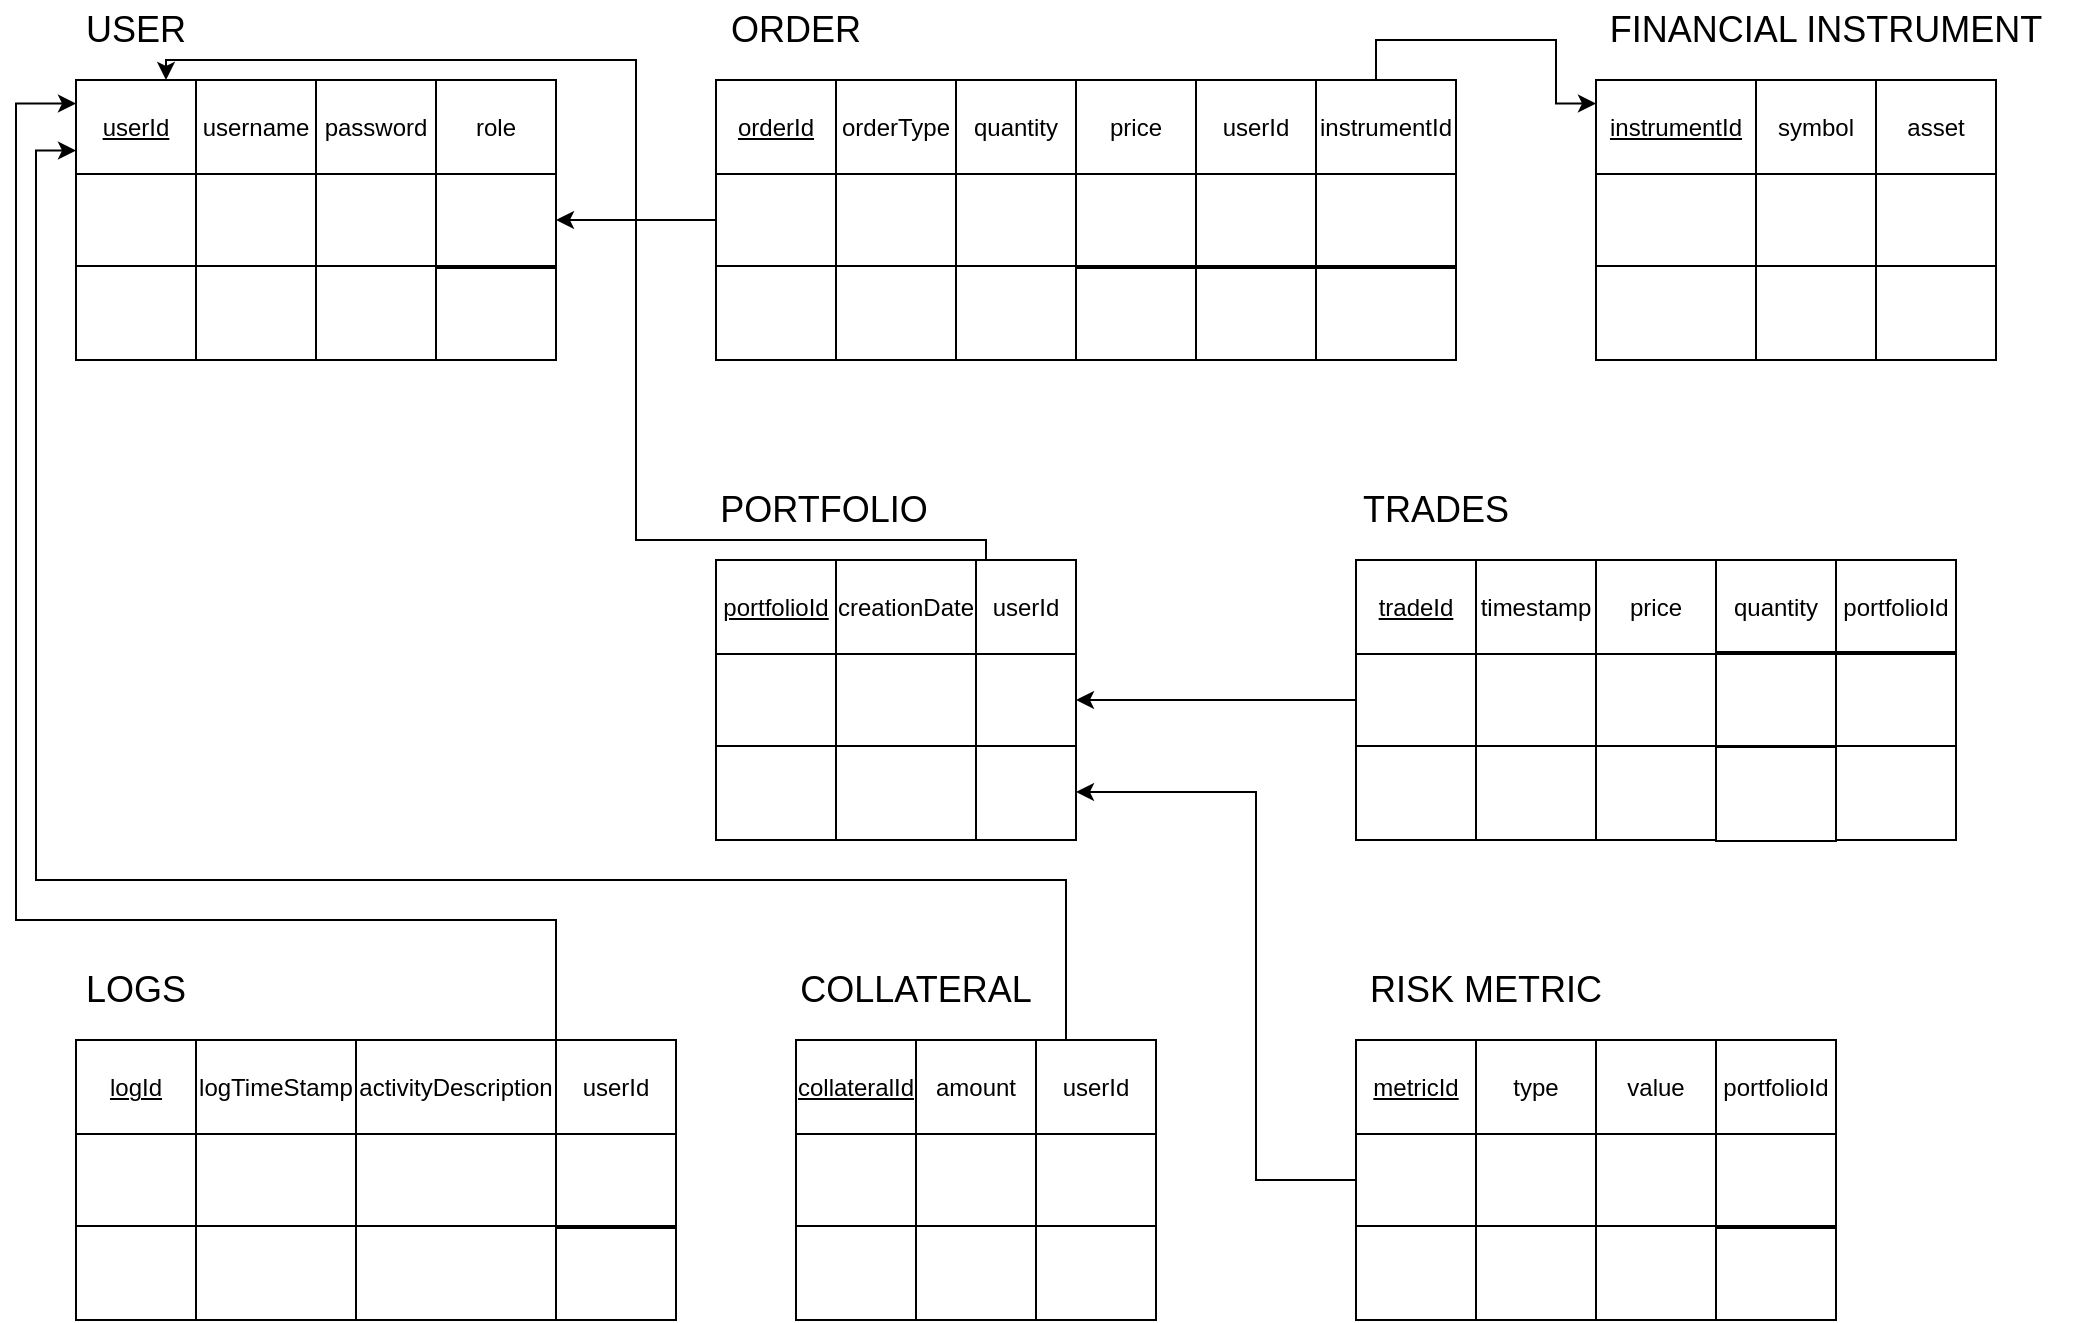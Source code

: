 <mxfile version="22.0.4" type="device">
  <diagram name="Page-1" id="T27F__u3b6T-stxlarzL">
    <mxGraphModel dx="1235" dy="779" grid="1" gridSize="10" guides="1" tooltips="1" connect="1" arrows="1" fold="1" page="1" pageScale="1" pageWidth="827" pageHeight="1169" math="0" shadow="0">
      <root>
        <mxCell id="0" />
        <mxCell id="1" parent="0" />
        <mxCell id="s0hgZ2dum6h8LIPwgXTJ-103" value="" style="childLayout=tableLayout;recursiveResize=0;shadow=0;fillColor=none;" parent="1" vertex="1">
          <mxGeometry x="360" y="320" width="180" height="140" as="geometry" />
        </mxCell>
        <mxCell id="s0hgZ2dum6h8LIPwgXTJ-104" value="" style="shape=tableRow;horizontal=0;startSize=0;swimlaneHead=0;swimlaneBody=0;top=0;left=0;bottom=0;right=0;dropTarget=0;collapsible=0;recursiveResize=0;expand=0;fontStyle=0;fillColor=none;strokeColor=inherit;" parent="s0hgZ2dum6h8LIPwgXTJ-103" vertex="1">
          <mxGeometry width="180" height="47" as="geometry" />
        </mxCell>
        <mxCell id="s0hgZ2dum6h8LIPwgXTJ-105" value="&lt;u&gt;portfolioId&lt;/u&gt;" style="connectable=0;recursiveResize=0;strokeColor=inherit;fillColor=none;align=center;whiteSpace=wrap;html=1;" parent="s0hgZ2dum6h8LIPwgXTJ-104" vertex="1">
          <mxGeometry width="60" height="47" as="geometry">
            <mxRectangle width="60" height="47" as="alternateBounds" />
          </mxGeometry>
        </mxCell>
        <mxCell id="s0hgZ2dum6h8LIPwgXTJ-106" value="creationDate" style="connectable=0;recursiveResize=0;strokeColor=inherit;fillColor=none;align=center;whiteSpace=wrap;html=1;" parent="s0hgZ2dum6h8LIPwgXTJ-104" vertex="1">
          <mxGeometry x="60" width="70" height="47" as="geometry">
            <mxRectangle width="70" height="47" as="alternateBounds" />
          </mxGeometry>
        </mxCell>
        <mxCell id="s0hgZ2dum6h8LIPwgXTJ-107" value="userId" style="connectable=0;recursiveResize=0;strokeColor=inherit;fillColor=none;align=center;whiteSpace=wrap;html=1;" parent="s0hgZ2dum6h8LIPwgXTJ-104" vertex="1">
          <mxGeometry x="130" width="50" height="47" as="geometry">
            <mxRectangle width="50" height="47" as="alternateBounds" />
          </mxGeometry>
        </mxCell>
        <mxCell id="s0hgZ2dum6h8LIPwgXTJ-108" style="shape=tableRow;horizontal=0;startSize=0;swimlaneHead=0;swimlaneBody=0;top=0;left=0;bottom=0;right=0;dropTarget=0;collapsible=0;recursiveResize=0;expand=0;fontStyle=0;fillColor=none;strokeColor=inherit;" parent="s0hgZ2dum6h8LIPwgXTJ-103" vertex="1">
          <mxGeometry y="47" width="180" height="46" as="geometry" />
        </mxCell>
        <mxCell id="s0hgZ2dum6h8LIPwgXTJ-109" value="" style="connectable=0;recursiveResize=0;strokeColor=inherit;fillColor=none;align=center;whiteSpace=wrap;html=1;" parent="s0hgZ2dum6h8LIPwgXTJ-108" vertex="1">
          <mxGeometry width="60" height="46" as="geometry">
            <mxRectangle width="60" height="46" as="alternateBounds" />
          </mxGeometry>
        </mxCell>
        <mxCell id="s0hgZ2dum6h8LIPwgXTJ-110" value="" style="connectable=0;recursiveResize=0;strokeColor=inherit;fillColor=none;align=center;whiteSpace=wrap;html=1;" parent="s0hgZ2dum6h8LIPwgXTJ-108" vertex="1">
          <mxGeometry x="60" width="70" height="46" as="geometry">
            <mxRectangle width="70" height="46" as="alternateBounds" />
          </mxGeometry>
        </mxCell>
        <mxCell id="s0hgZ2dum6h8LIPwgXTJ-111" value="" style="connectable=0;recursiveResize=0;strokeColor=inherit;fillColor=none;align=center;whiteSpace=wrap;html=1;" parent="s0hgZ2dum6h8LIPwgXTJ-108" vertex="1">
          <mxGeometry x="130" width="50" height="46" as="geometry">
            <mxRectangle width="50" height="46" as="alternateBounds" />
          </mxGeometry>
        </mxCell>
        <mxCell id="s0hgZ2dum6h8LIPwgXTJ-112" style="shape=tableRow;horizontal=0;startSize=0;swimlaneHead=0;swimlaneBody=0;top=0;left=0;bottom=0;right=0;dropTarget=0;collapsible=0;recursiveResize=0;expand=0;fontStyle=0;fillColor=none;strokeColor=inherit;" parent="s0hgZ2dum6h8LIPwgXTJ-103" vertex="1">
          <mxGeometry y="93" width="180" height="47" as="geometry" />
        </mxCell>
        <mxCell id="s0hgZ2dum6h8LIPwgXTJ-113" value="" style="connectable=0;recursiveResize=0;strokeColor=inherit;fillColor=none;align=center;whiteSpace=wrap;html=1;" parent="s0hgZ2dum6h8LIPwgXTJ-112" vertex="1">
          <mxGeometry width="60" height="47" as="geometry">
            <mxRectangle width="60" height="47" as="alternateBounds" />
          </mxGeometry>
        </mxCell>
        <mxCell id="s0hgZ2dum6h8LIPwgXTJ-114" value="" style="connectable=0;recursiveResize=0;strokeColor=inherit;fillColor=none;align=center;whiteSpace=wrap;html=1;" parent="s0hgZ2dum6h8LIPwgXTJ-112" vertex="1">
          <mxGeometry x="60" width="70" height="47" as="geometry">
            <mxRectangle width="70" height="47" as="alternateBounds" />
          </mxGeometry>
        </mxCell>
        <mxCell id="s0hgZ2dum6h8LIPwgXTJ-115" value="" style="connectable=0;recursiveResize=0;strokeColor=inherit;fillColor=none;align=center;whiteSpace=wrap;html=1;" parent="s0hgZ2dum6h8LIPwgXTJ-112" vertex="1">
          <mxGeometry x="130" width="50" height="47" as="geometry">
            <mxRectangle width="50" height="47" as="alternateBounds" />
          </mxGeometry>
        </mxCell>
        <mxCell id="s0hgZ2dum6h8LIPwgXTJ-132" value="quantity" style="connectable=0;recursiveResize=0;strokeColor=inherit;fillColor=none;align=center;whiteSpace=wrap;html=1;" parent="1" vertex="1">
          <mxGeometry x="860" y="320" width="60" height="47" as="geometry">
            <mxRectangle width="60" height="47" as="alternateBounds" />
          </mxGeometry>
        </mxCell>
        <mxCell id="s0hgZ2dum6h8LIPwgXTJ-133" value="" style="connectable=0;recursiveResize=0;strokeColor=inherit;fillColor=none;align=center;whiteSpace=wrap;html=1;" parent="1" vertex="1">
          <mxGeometry x="860" y="366" width="60" height="47" as="geometry">
            <mxRectangle width="60" height="47" as="alternateBounds" />
          </mxGeometry>
        </mxCell>
        <mxCell id="s0hgZ2dum6h8LIPwgXTJ-134" value="" style="connectable=0;recursiveResize=0;strokeColor=inherit;fillColor=none;align=center;whiteSpace=wrap;html=1;" parent="1" vertex="1">
          <mxGeometry x="860" y="413.5" width="60" height="47" as="geometry">
            <mxRectangle width="60" height="47" as="alternateBounds" />
          </mxGeometry>
        </mxCell>
        <mxCell id="s0hgZ2dum6h8LIPwgXTJ-119" value="" style="childLayout=tableLayout;recursiveResize=0;shadow=0;fillColor=none;" parent="1" vertex="1">
          <mxGeometry x="680" y="320" width="180" height="140" as="geometry" />
        </mxCell>
        <mxCell id="s0hgZ2dum6h8LIPwgXTJ-120" value="" style="shape=tableRow;horizontal=0;startSize=0;swimlaneHead=0;swimlaneBody=0;top=0;left=0;bottom=0;right=0;dropTarget=0;collapsible=0;recursiveResize=0;expand=0;fontStyle=0;fillColor=none;strokeColor=inherit;" parent="s0hgZ2dum6h8LIPwgXTJ-119" vertex="1">
          <mxGeometry width="180" height="47" as="geometry" />
        </mxCell>
        <mxCell id="s0hgZ2dum6h8LIPwgXTJ-121" value="&lt;u&gt;tradeId&lt;/u&gt;" style="connectable=0;recursiveResize=0;strokeColor=inherit;fillColor=none;align=center;whiteSpace=wrap;html=1;" parent="s0hgZ2dum6h8LIPwgXTJ-120" vertex="1">
          <mxGeometry width="60" height="47" as="geometry">
            <mxRectangle width="60" height="47" as="alternateBounds" />
          </mxGeometry>
        </mxCell>
        <mxCell id="s0hgZ2dum6h8LIPwgXTJ-122" value="timestamp" style="connectable=0;recursiveResize=0;strokeColor=inherit;fillColor=none;align=center;whiteSpace=wrap;html=1;" parent="s0hgZ2dum6h8LIPwgXTJ-120" vertex="1">
          <mxGeometry x="60" width="60" height="47" as="geometry">
            <mxRectangle width="60" height="47" as="alternateBounds" />
          </mxGeometry>
        </mxCell>
        <mxCell id="s0hgZ2dum6h8LIPwgXTJ-123" value="price" style="connectable=0;recursiveResize=0;strokeColor=inherit;fillColor=none;align=center;whiteSpace=wrap;html=1;" parent="s0hgZ2dum6h8LIPwgXTJ-120" vertex="1">
          <mxGeometry x="120" width="60" height="47" as="geometry">
            <mxRectangle width="60" height="47" as="alternateBounds" />
          </mxGeometry>
        </mxCell>
        <mxCell id="s0hgZ2dum6h8LIPwgXTJ-124" style="shape=tableRow;horizontal=0;startSize=0;swimlaneHead=0;swimlaneBody=0;top=0;left=0;bottom=0;right=0;dropTarget=0;collapsible=0;recursiveResize=0;expand=0;fontStyle=0;fillColor=none;strokeColor=inherit;" parent="s0hgZ2dum6h8LIPwgXTJ-119" vertex="1">
          <mxGeometry y="47" width="180" height="46" as="geometry" />
        </mxCell>
        <mxCell id="s0hgZ2dum6h8LIPwgXTJ-125" value="" style="connectable=0;recursiveResize=0;strokeColor=inherit;fillColor=none;align=center;whiteSpace=wrap;html=1;" parent="s0hgZ2dum6h8LIPwgXTJ-124" vertex="1">
          <mxGeometry width="60" height="46" as="geometry">
            <mxRectangle width="60" height="46" as="alternateBounds" />
          </mxGeometry>
        </mxCell>
        <mxCell id="s0hgZ2dum6h8LIPwgXTJ-126" value="" style="connectable=0;recursiveResize=0;strokeColor=inherit;fillColor=none;align=center;whiteSpace=wrap;html=1;" parent="s0hgZ2dum6h8LIPwgXTJ-124" vertex="1">
          <mxGeometry x="60" width="60" height="46" as="geometry">
            <mxRectangle width="60" height="46" as="alternateBounds" />
          </mxGeometry>
        </mxCell>
        <mxCell id="s0hgZ2dum6h8LIPwgXTJ-127" value="" style="connectable=0;recursiveResize=0;strokeColor=inherit;fillColor=none;align=center;whiteSpace=wrap;html=1;" parent="s0hgZ2dum6h8LIPwgXTJ-124" vertex="1">
          <mxGeometry x="120" width="60" height="46" as="geometry">
            <mxRectangle width="60" height="46" as="alternateBounds" />
          </mxGeometry>
        </mxCell>
        <mxCell id="s0hgZ2dum6h8LIPwgXTJ-128" style="shape=tableRow;horizontal=0;startSize=0;swimlaneHead=0;swimlaneBody=0;top=0;left=0;bottom=0;right=0;dropTarget=0;collapsible=0;recursiveResize=0;expand=0;fontStyle=0;fillColor=none;strokeColor=inherit;" parent="s0hgZ2dum6h8LIPwgXTJ-119" vertex="1">
          <mxGeometry y="93" width="180" height="47" as="geometry" />
        </mxCell>
        <mxCell id="s0hgZ2dum6h8LIPwgXTJ-129" value="" style="connectable=0;recursiveResize=0;strokeColor=inherit;fillColor=none;align=center;whiteSpace=wrap;html=1;" parent="s0hgZ2dum6h8LIPwgXTJ-128" vertex="1">
          <mxGeometry width="60" height="47" as="geometry">
            <mxRectangle width="60" height="47" as="alternateBounds" />
          </mxGeometry>
        </mxCell>
        <mxCell id="s0hgZ2dum6h8LIPwgXTJ-130" value="" style="connectable=0;recursiveResize=0;strokeColor=inherit;fillColor=none;align=center;whiteSpace=wrap;html=1;" parent="s0hgZ2dum6h8LIPwgXTJ-128" vertex="1">
          <mxGeometry x="60" width="60" height="47" as="geometry">
            <mxRectangle width="60" height="47" as="alternateBounds" />
          </mxGeometry>
        </mxCell>
        <mxCell id="s0hgZ2dum6h8LIPwgXTJ-131" value="" style="connectable=0;recursiveResize=0;strokeColor=inherit;fillColor=none;align=center;whiteSpace=wrap;html=1;" parent="s0hgZ2dum6h8LIPwgXTJ-128" vertex="1">
          <mxGeometry x="120" width="60" height="47" as="geometry">
            <mxRectangle width="60" height="47" as="alternateBounds" />
          </mxGeometry>
        </mxCell>
        <mxCell id="s0hgZ2dum6h8LIPwgXTJ-144" value="" style="childLayout=tableLayout;recursiveResize=0;shadow=0;fillColor=none;" parent="1" vertex="1">
          <mxGeometry x="40" y="80" width="180" height="140" as="geometry" />
        </mxCell>
        <mxCell id="s0hgZ2dum6h8LIPwgXTJ-145" value="" style="shape=tableRow;horizontal=0;startSize=0;swimlaneHead=0;swimlaneBody=0;top=0;left=0;bottom=0;right=0;dropTarget=0;collapsible=0;recursiveResize=0;expand=0;fontStyle=0;fillColor=none;strokeColor=inherit;" parent="s0hgZ2dum6h8LIPwgXTJ-144" vertex="1">
          <mxGeometry width="180" height="47" as="geometry" />
        </mxCell>
        <mxCell id="s0hgZ2dum6h8LIPwgXTJ-146" value="&lt;u&gt;userId&lt;/u&gt;" style="connectable=0;recursiveResize=0;strokeColor=inherit;fillColor=none;align=center;whiteSpace=wrap;html=1;" parent="s0hgZ2dum6h8LIPwgXTJ-145" vertex="1">
          <mxGeometry width="60" height="47" as="geometry">
            <mxRectangle width="60" height="47" as="alternateBounds" />
          </mxGeometry>
        </mxCell>
        <mxCell id="s0hgZ2dum6h8LIPwgXTJ-147" value="username" style="connectable=0;recursiveResize=0;strokeColor=inherit;fillColor=none;align=center;whiteSpace=wrap;html=1;" parent="s0hgZ2dum6h8LIPwgXTJ-145" vertex="1">
          <mxGeometry x="60" width="60" height="47" as="geometry">
            <mxRectangle width="60" height="47" as="alternateBounds" />
          </mxGeometry>
        </mxCell>
        <mxCell id="s0hgZ2dum6h8LIPwgXTJ-148" value="password" style="connectable=0;recursiveResize=0;strokeColor=inherit;fillColor=none;align=center;whiteSpace=wrap;html=1;" parent="s0hgZ2dum6h8LIPwgXTJ-145" vertex="1">
          <mxGeometry x="120" width="60" height="47" as="geometry">
            <mxRectangle width="60" height="47" as="alternateBounds" />
          </mxGeometry>
        </mxCell>
        <mxCell id="s0hgZ2dum6h8LIPwgXTJ-149" style="shape=tableRow;horizontal=0;startSize=0;swimlaneHead=0;swimlaneBody=0;top=0;left=0;bottom=0;right=0;dropTarget=0;collapsible=0;recursiveResize=0;expand=0;fontStyle=0;fillColor=none;strokeColor=inherit;" parent="s0hgZ2dum6h8LIPwgXTJ-144" vertex="1">
          <mxGeometry y="47" width="180" height="46" as="geometry" />
        </mxCell>
        <mxCell id="s0hgZ2dum6h8LIPwgXTJ-150" value="" style="connectable=0;recursiveResize=0;strokeColor=inherit;fillColor=none;align=center;whiteSpace=wrap;html=1;" parent="s0hgZ2dum6h8LIPwgXTJ-149" vertex="1">
          <mxGeometry width="60" height="46" as="geometry">
            <mxRectangle width="60" height="46" as="alternateBounds" />
          </mxGeometry>
        </mxCell>
        <mxCell id="s0hgZ2dum6h8LIPwgXTJ-151" value="" style="connectable=0;recursiveResize=0;strokeColor=inherit;fillColor=none;align=center;whiteSpace=wrap;html=1;" parent="s0hgZ2dum6h8LIPwgXTJ-149" vertex="1">
          <mxGeometry x="60" width="60" height="46" as="geometry">
            <mxRectangle width="60" height="46" as="alternateBounds" />
          </mxGeometry>
        </mxCell>
        <mxCell id="s0hgZ2dum6h8LIPwgXTJ-152" value="" style="connectable=0;recursiveResize=0;strokeColor=inherit;fillColor=none;align=center;whiteSpace=wrap;html=1;" parent="s0hgZ2dum6h8LIPwgXTJ-149" vertex="1">
          <mxGeometry x="120" width="60" height="46" as="geometry">
            <mxRectangle width="60" height="46" as="alternateBounds" />
          </mxGeometry>
        </mxCell>
        <mxCell id="s0hgZ2dum6h8LIPwgXTJ-153" style="shape=tableRow;horizontal=0;startSize=0;swimlaneHead=0;swimlaneBody=0;top=0;left=0;bottom=0;right=0;dropTarget=0;collapsible=0;recursiveResize=0;expand=0;fontStyle=0;fillColor=none;strokeColor=inherit;" parent="s0hgZ2dum6h8LIPwgXTJ-144" vertex="1">
          <mxGeometry y="93" width="180" height="47" as="geometry" />
        </mxCell>
        <mxCell id="s0hgZ2dum6h8LIPwgXTJ-154" value="" style="connectable=0;recursiveResize=0;strokeColor=inherit;fillColor=none;align=center;whiteSpace=wrap;html=1;" parent="s0hgZ2dum6h8LIPwgXTJ-153" vertex="1">
          <mxGeometry width="60" height="47" as="geometry">
            <mxRectangle width="60" height="47" as="alternateBounds" />
          </mxGeometry>
        </mxCell>
        <mxCell id="s0hgZ2dum6h8LIPwgXTJ-155" value="" style="connectable=0;recursiveResize=0;strokeColor=inherit;fillColor=none;align=center;whiteSpace=wrap;html=1;" parent="s0hgZ2dum6h8LIPwgXTJ-153" vertex="1">
          <mxGeometry x="60" width="60" height="47" as="geometry">
            <mxRectangle width="60" height="47" as="alternateBounds" />
          </mxGeometry>
        </mxCell>
        <mxCell id="s0hgZ2dum6h8LIPwgXTJ-156" value="" style="connectable=0;recursiveResize=0;strokeColor=inherit;fillColor=none;align=center;whiteSpace=wrap;html=1;" parent="s0hgZ2dum6h8LIPwgXTJ-153" vertex="1">
          <mxGeometry x="120" width="60" height="47" as="geometry">
            <mxRectangle width="60" height="47" as="alternateBounds" />
          </mxGeometry>
        </mxCell>
        <mxCell id="s0hgZ2dum6h8LIPwgXTJ-157" value="role" style="connectable=0;recursiveResize=0;strokeColor=inherit;fillColor=none;align=center;whiteSpace=wrap;html=1;" parent="1" vertex="1">
          <mxGeometry x="220" y="80" width="60" height="47" as="geometry">
            <mxRectangle width="60" height="47" as="alternateBounds" />
          </mxGeometry>
        </mxCell>
        <mxCell id="s0hgZ2dum6h8LIPwgXTJ-158" value="" style="connectable=0;recursiveResize=0;strokeColor=inherit;fillColor=none;align=center;whiteSpace=wrap;html=1;" parent="1" vertex="1">
          <mxGeometry x="220" y="127" width="60" height="47" as="geometry">
            <mxRectangle width="60" height="47" as="alternateBounds" />
          </mxGeometry>
        </mxCell>
        <mxCell id="s0hgZ2dum6h8LIPwgXTJ-159" value="" style="connectable=0;recursiveResize=0;strokeColor=inherit;fillColor=none;align=center;whiteSpace=wrap;html=1;" parent="1" vertex="1">
          <mxGeometry x="220" y="173" width="60" height="47" as="geometry">
            <mxRectangle width="60" height="47" as="alternateBounds" />
          </mxGeometry>
        </mxCell>
        <mxCell id="s0hgZ2dum6h8LIPwgXTJ-160" value="price" style="connectable=0;recursiveResize=0;strokeColor=inherit;fillColor=none;align=center;whiteSpace=wrap;html=1;" parent="1" vertex="1">
          <mxGeometry x="540" y="80" width="60" height="47" as="geometry">
            <mxRectangle width="60" height="47" as="alternateBounds" />
          </mxGeometry>
        </mxCell>
        <mxCell id="s0hgZ2dum6h8LIPwgXTJ-161" value="" style="connectable=0;recursiveResize=0;strokeColor=inherit;fillColor=none;align=center;whiteSpace=wrap;html=1;" parent="1" vertex="1">
          <mxGeometry x="540" y="127" width="60" height="47" as="geometry">
            <mxRectangle width="60" height="47" as="alternateBounds" />
          </mxGeometry>
        </mxCell>
        <mxCell id="s0hgZ2dum6h8LIPwgXTJ-162" value="" style="connectable=0;recursiveResize=0;strokeColor=inherit;fillColor=none;align=center;whiteSpace=wrap;html=1;" parent="1" vertex="1">
          <mxGeometry x="540" y="173" width="60" height="47" as="geometry">
            <mxRectangle width="60" height="47" as="alternateBounds" />
          </mxGeometry>
        </mxCell>
        <mxCell id="s0hgZ2dum6h8LIPwgXTJ-163" value="" style="childLayout=tableLayout;recursiveResize=0;shadow=0;fillColor=none;" parent="1" vertex="1">
          <mxGeometry x="360" y="80" width="180" height="140" as="geometry" />
        </mxCell>
        <mxCell id="s0hgZ2dum6h8LIPwgXTJ-164" value="" style="shape=tableRow;horizontal=0;startSize=0;swimlaneHead=0;swimlaneBody=0;top=0;left=0;bottom=0;right=0;dropTarget=0;collapsible=0;recursiveResize=0;expand=0;fontStyle=0;fillColor=none;strokeColor=inherit;" parent="s0hgZ2dum6h8LIPwgXTJ-163" vertex="1">
          <mxGeometry width="180" height="47" as="geometry" />
        </mxCell>
        <mxCell id="s0hgZ2dum6h8LIPwgXTJ-165" value="&lt;u&gt;orderId&lt;/u&gt;" style="connectable=0;recursiveResize=0;strokeColor=inherit;fillColor=none;align=center;whiteSpace=wrap;html=1;" parent="s0hgZ2dum6h8LIPwgXTJ-164" vertex="1">
          <mxGeometry width="60" height="47" as="geometry">
            <mxRectangle width="60" height="47" as="alternateBounds" />
          </mxGeometry>
        </mxCell>
        <mxCell id="s0hgZ2dum6h8LIPwgXTJ-166" value="orderType" style="connectable=0;recursiveResize=0;strokeColor=inherit;fillColor=none;align=center;whiteSpace=wrap;html=1;" parent="s0hgZ2dum6h8LIPwgXTJ-164" vertex="1">
          <mxGeometry x="60" width="60" height="47" as="geometry">
            <mxRectangle width="60" height="47" as="alternateBounds" />
          </mxGeometry>
        </mxCell>
        <mxCell id="s0hgZ2dum6h8LIPwgXTJ-167" value="quantity" style="connectable=0;recursiveResize=0;strokeColor=inherit;fillColor=none;align=center;whiteSpace=wrap;html=1;" parent="s0hgZ2dum6h8LIPwgXTJ-164" vertex="1">
          <mxGeometry x="120" width="60" height="47" as="geometry">
            <mxRectangle width="60" height="47" as="alternateBounds" />
          </mxGeometry>
        </mxCell>
        <mxCell id="s0hgZ2dum6h8LIPwgXTJ-168" style="shape=tableRow;horizontal=0;startSize=0;swimlaneHead=0;swimlaneBody=0;top=0;left=0;bottom=0;right=0;dropTarget=0;collapsible=0;recursiveResize=0;expand=0;fontStyle=0;fillColor=none;strokeColor=inherit;" parent="s0hgZ2dum6h8LIPwgXTJ-163" vertex="1">
          <mxGeometry y="47" width="180" height="46" as="geometry" />
        </mxCell>
        <mxCell id="s0hgZ2dum6h8LIPwgXTJ-169" value="" style="connectable=0;recursiveResize=0;strokeColor=inherit;fillColor=none;align=center;whiteSpace=wrap;html=1;" parent="s0hgZ2dum6h8LIPwgXTJ-168" vertex="1">
          <mxGeometry width="60" height="46" as="geometry">
            <mxRectangle width="60" height="46" as="alternateBounds" />
          </mxGeometry>
        </mxCell>
        <mxCell id="s0hgZ2dum6h8LIPwgXTJ-170" value="" style="connectable=0;recursiveResize=0;strokeColor=inherit;fillColor=none;align=center;whiteSpace=wrap;html=1;" parent="s0hgZ2dum6h8LIPwgXTJ-168" vertex="1">
          <mxGeometry x="60" width="60" height="46" as="geometry">
            <mxRectangle width="60" height="46" as="alternateBounds" />
          </mxGeometry>
        </mxCell>
        <mxCell id="s0hgZ2dum6h8LIPwgXTJ-171" value="" style="connectable=0;recursiveResize=0;strokeColor=inherit;fillColor=none;align=center;whiteSpace=wrap;html=1;" parent="s0hgZ2dum6h8LIPwgXTJ-168" vertex="1">
          <mxGeometry x="120" width="60" height="46" as="geometry">
            <mxRectangle width="60" height="46" as="alternateBounds" />
          </mxGeometry>
        </mxCell>
        <mxCell id="s0hgZ2dum6h8LIPwgXTJ-172" style="shape=tableRow;horizontal=0;startSize=0;swimlaneHead=0;swimlaneBody=0;top=0;left=0;bottom=0;right=0;dropTarget=0;collapsible=0;recursiveResize=0;expand=0;fontStyle=0;fillColor=none;strokeColor=inherit;" parent="s0hgZ2dum6h8LIPwgXTJ-163" vertex="1">
          <mxGeometry y="93" width="180" height="47" as="geometry" />
        </mxCell>
        <mxCell id="s0hgZ2dum6h8LIPwgXTJ-173" value="" style="connectable=0;recursiveResize=0;strokeColor=inherit;fillColor=none;align=center;whiteSpace=wrap;html=1;" parent="s0hgZ2dum6h8LIPwgXTJ-172" vertex="1">
          <mxGeometry width="60" height="47" as="geometry">
            <mxRectangle width="60" height="47" as="alternateBounds" />
          </mxGeometry>
        </mxCell>
        <mxCell id="s0hgZ2dum6h8LIPwgXTJ-174" value="" style="connectable=0;recursiveResize=0;strokeColor=inherit;fillColor=none;align=center;whiteSpace=wrap;html=1;" parent="s0hgZ2dum6h8LIPwgXTJ-172" vertex="1">
          <mxGeometry x="60" width="60" height="47" as="geometry">
            <mxRectangle width="60" height="47" as="alternateBounds" />
          </mxGeometry>
        </mxCell>
        <mxCell id="s0hgZ2dum6h8LIPwgXTJ-175" value="" style="connectable=0;recursiveResize=0;strokeColor=inherit;fillColor=none;align=center;whiteSpace=wrap;html=1;" parent="s0hgZ2dum6h8LIPwgXTJ-172" vertex="1">
          <mxGeometry x="120" width="60" height="47" as="geometry">
            <mxRectangle width="60" height="47" as="alternateBounds" />
          </mxGeometry>
        </mxCell>
        <mxCell id="s0hgZ2dum6h8LIPwgXTJ-179" value="" style="childLayout=tableLayout;recursiveResize=0;shadow=0;fillColor=none;" parent="1" vertex="1">
          <mxGeometry x="800" y="80" width="200" height="140" as="geometry" />
        </mxCell>
        <mxCell id="s0hgZ2dum6h8LIPwgXTJ-180" value="" style="shape=tableRow;horizontal=0;startSize=0;swimlaneHead=0;swimlaneBody=0;top=0;left=0;bottom=0;right=0;dropTarget=0;collapsible=0;recursiveResize=0;expand=0;fontStyle=0;fillColor=none;strokeColor=inherit;" parent="s0hgZ2dum6h8LIPwgXTJ-179" vertex="1">
          <mxGeometry width="200" height="47" as="geometry" />
        </mxCell>
        <mxCell id="s0hgZ2dum6h8LIPwgXTJ-181" value="&lt;u&gt;instrumentId&lt;/u&gt;" style="connectable=0;recursiveResize=0;strokeColor=inherit;fillColor=none;align=center;whiteSpace=wrap;html=1;" parent="s0hgZ2dum6h8LIPwgXTJ-180" vertex="1">
          <mxGeometry width="80" height="47" as="geometry">
            <mxRectangle width="80" height="47" as="alternateBounds" />
          </mxGeometry>
        </mxCell>
        <mxCell id="s0hgZ2dum6h8LIPwgXTJ-182" value="symbol" style="connectable=0;recursiveResize=0;strokeColor=inherit;fillColor=none;align=center;whiteSpace=wrap;html=1;" parent="s0hgZ2dum6h8LIPwgXTJ-180" vertex="1">
          <mxGeometry x="80" width="60" height="47" as="geometry">
            <mxRectangle width="60" height="47" as="alternateBounds" />
          </mxGeometry>
        </mxCell>
        <mxCell id="s0hgZ2dum6h8LIPwgXTJ-183" value="asset" style="connectable=0;recursiveResize=0;strokeColor=inherit;fillColor=none;align=center;whiteSpace=wrap;html=1;" parent="s0hgZ2dum6h8LIPwgXTJ-180" vertex="1">
          <mxGeometry x="140" width="60" height="47" as="geometry">
            <mxRectangle width="60" height="47" as="alternateBounds" />
          </mxGeometry>
        </mxCell>
        <mxCell id="s0hgZ2dum6h8LIPwgXTJ-184" style="shape=tableRow;horizontal=0;startSize=0;swimlaneHead=0;swimlaneBody=0;top=0;left=0;bottom=0;right=0;dropTarget=0;collapsible=0;recursiveResize=0;expand=0;fontStyle=0;fillColor=none;strokeColor=inherit;" parent="s0hgZ2dum6h8LIPwgXTJ-179" vertex="1">
          <mxGeometry y="47" width="200" height="46" as="geometry" />
        </mxCell>
        <mxCell id="s0hgZ2dum6h8LIPwgXTJ-185" value="" style="connectable=0;recursiveResize=0;strokeColor=inherit;fillColor=none;align=center;whiteSpace=wrap;html=1;" parent="s0hgZ2dum6h8LIPwgXTJ-184" vertex="1">
          <mxGeometry width="80" height="46" as="geometry">
            <mxRectangle width="80" height="46" as="alternateBounds" />
          </mxGeometry>
        </mxCell>
        <mxCell id="s0hgZ2dum6h8LIPwgXTJ-186" value="" style="connectable=0;recursiveResize=0;strokeColor=inherit;fillColor=none;align=center;whiteSpace=wrap;html=1;" parent="s0hgZ2dum6h8LIPwgXTJ-184" vertex="1">
          <mxGeometry x="80" width="60" height="46" as="geometry">
            <mxRectangle width="60" height="46" as="alternateBounds" />
          </mxGeometry>
        </mxCell>
        <mxCell id="s0hgZ2dum6h8LIPwgXTJ-187" value="" style="connectable=0;recursiveResize=0;strokeColor=inherit;fillColor=none;align=center;whiteSpace=wrap;html=1;" parent="s0hgZ2dum6h8LIPwgXTJ-184" vertex="1">
          <mxGeometry x="140" width="60" height="46" as="geometry">
            <mxRectangle width="60" height="46" as="alternateBounds" />
          </mxGeometry>
        </mxCell>
        <mxCell id="s0hgZ2dum6h8LIPwgXTJ-188" style="shape=tableRow;horizontal=0;startSize=0;swimlaneHead=0;swimlaneBody=0;top=0;left=0;bottom=0;right=0;dropTarget=0;collapsible=0;recursiveResize=0;expand=0;fontStyle=0;fillColor=none;strokeColor=inherit;" parent="s0hgZ2dum6h8LIPwgXTJ-179" vertex="1">
          <mxGeometry y="93" width="200" height="47" as="geometry" />
        </mxCell>
        <mxCell id="s0hgZ2dum6h8LIPwgXTJ-189" value="" style="connectable=0;recursiveResize=0;strokeColor=inherit;fillColor=none;align=center;whiteSpace=wrap;html=1;" parent="s0hgZ2dum6h8LIPwgXTJ-188" vertex="1">
          <mxGeometry width="80" height="47" as="geometry">
            <mxRectangle width="80" height="47" as="alternateBounds" />
          </mxGeometry>
        </mxCell>
        <mxCell id="s0hgZ2dum6h8LIPwgXTJ-190" value="" style="connectable=0;recursiveResize=0;strokeColor=inherit;fillColor=none;align=center;whiteSpace=wrap;html=1;" parent="s0hgZ2dum6h8LIPwgXTJ-188" vertex="1">
          <mxGeometry x="80" width="60" height="47" as="geometry">
            <mxRectangle width="60" height="47" as="alternateBounds" />
          </mxGeometry>
        </mxCell>
        <mxCell id="s0hgZ2dum6h8LIPwgXTJ-191" value="" style="connectable=0;recursiveResize=0;strokeColor=inherit;fillColor=none;align=center;whiteSpace=wrap;html=1;" parent="s0hgZ2dum6h8LIPwgXTJ-188" vertex="1">
          <mxGeometry x="140" width="60" height="47" as="geometry">
            <mxRectangle width="60" height="47" as="alternateBounds" />
          </mxGeometry>
        </mxCell>
        <mxCell id="s0hgZ2dum6h8LIPwgXTJ-192" value="" style="childLayout=tableLayout;recursiveResize=0;shadow=0;fillColor=none;" parent="1" vertex="1">
          <mxGeometry x="40" y="560" width="240" height="140" as="geometry" />
        </mxCell>
        <mxCell id="s0hgZ2dum6h8LIPwgXTJ-193" value="" style="shape=tableRow;horizontal=0;startSize=0;swimlaneHead=0;swimlaneBody=0;top=0;left=0;bottom=0;right=0;dropTarget=0;collapsible=0;recursiveResize=0;expand=0;fontStyle=0;fillColor=none;strokeColor=inherit;" parent="s0hgZ2dum6h8LIPwgXTJ-192" vertex="1">
          <mxGeometry width="240" height="47" as="geometry" />
        </mxCell>
        <mxCell id="s0hgZ2dum6h8LIPwgXTJ-194" value="&lt;u&gt;logId&lt;/u&gt;" style="connectable=0;recursiveResize=0;strokeColor=inherit;fillColor=none;align=center;whiteSpace=wrap;html=1;" parent="s0hgZ2dum6h8LIPwgXTJ-193" vertex="1">
          <mxGeometry width="60" height="47" as="geometry">
            <mxRectangle width="60" height="47" as="alternateBounds" />
          </mxGeometry>
        </mxCell>
        <mxCell id="s0hgZ2dum6h8LIPwgXTJ-195" value="logTimeStamp" style="connectable=0;recursiveResize=0;strokeColor=inherit;fillColor=none;align=center;whiteSpace=wrap;html=1;" parent="s0hgZ2dum6h8LIPwgXTJ-193" vertex="1">
          <mxGeometry x="60" width="80" height="47" as="geometry">
            <mxRectangle width="80" height="47" as="alternateBounds" />
          </mxGeometry>
        </mxCell>
        <mxCell id="s0hgZ2dum6h8LIPwgXTJ-196" value="activityDescription" style="connectable=0;recursiveResize=0;strokeColor=inherit;fillColor=none;align=center;whiteSpace=wrap;html=1;" parent="s0hgZ2dum6h8LIPwgXTJ-193" vertex="1">
          <mxGeometry x="140" width="100" height="47" as="geometry">
            <mxRectangle width="100" height="47" as="alternateBounds" />
          </mxGeometry>
        </mxCell>
        <mxCell id="s0hgZ2dum6h8LIPwgXTJ-197" style="shape=tableRow;horizontal=0;startSize=0;swimlaneHead=0;swimlaneBody=0;top=0;left=0;bottom=0;right=0;dropTarget=0;collapsible=0;recursiveResize=0;expand=0;fontStyle=0;fillColor=none;strokeColor=inherit;" parent="s0hgZ2dum6h8LIPwgXTJ-192" vertex="1">
          <mxGeometry y="47" width="240" height="46" as="geometry" />
        </mxCell>
        <mxCell id="s0hgZ2dum6h8LIPwgXTJ-198" value="" style="connectable=0;recursiveResize=0;strokeColor=inherit;fillColor=none;align=center;whiteSpace=wrap;html=1;" parent="s0hgZ2dum6h8LIPwgXTJ-197" vertex="1">
          <mxGeometry width="60" height="46" as="geometry">
            <mxRectangle width="60" height="46" as="alternateBounds" />
          </mxGeometry>
        </mxCell>
        <mxCell id="s0hgZ2dum6h8LIPwgXTJ-199" value="" style="connectable=0;recursiveResize=0;strokeColor=inherit;fillColor=none;align=center;whiteSpace=wrap;html=1;" parent="s0hgZ2dum6h8LIPwgXTJ-197" vertex="1">
          <mxGeometry x="60" width="80" height="46" as="geometry">
            <mxRectangle width="80" height="46" as="alternateBounds" />
          </mxGeometry>
        </mxCell>
        <mxCell id="s0hgZ2dum6h8LIPwgXTJ-200" value="" style="connectable=0;recursiveResize=0;strokeColor=inherit;fillColor=none;align=center;whiteSpace=wrap;html=1;" parent="s0hgZ2dum6h8LIPwgXTJ-197" vertex="1">
          <mxGeometry x="140" width="100" height="46" as="geometry">
            <mxRectangle width="100" height="46" as="alternateBounds" />
          </mxGeometry>
        </mxCell>
        <mxCell id="s0hgZ2dum6h8LIPwgXTJ-201" style="shape=tableRow;horizontal=0;startSize=0;swimlaneHead=0;swimlaneBody=0;top=0;left=0;bottom=0;right=0;dropTarget=0;collapsible=0;recursiveResize=0;expand=0;fontStyle=0;fillColor=none;strokeColor=inherit;" parent="s0hgZ2dum6h8LIPwgXTJ-192" vertex="1">
          <mxGeometry y="93" width="240" height="47" as="geometry" />
        </mxCell>
        <mxCell id="s0hgZ2dum6h8LIPwgXTJ-202" value="" style="connectable=0;recursiveResize=0;strokeColor=inherit;fillColor=none;align=center;whiteSpace=wrap;html=1;" parent="s0hgZ2dum6h8LIPwgXTJ-201" vertex="1">
          <mxGeometry width="60" height="47" as="geometry">
            <mxRectangle width="60" height="47" as="alternateBounds" />
          </mxGeometry>
        </mxCell>
        <mxCell id="s0hgZ2dum6h8LIPwgXTJ-203" value="" style="connectable=0;recursiveResize=0;strokeColor=inherit;fillColor=none;align=center;whiteSpace=wrap;html=1;" parent="s0hgZ2dum6h8LIPwgXTJ-201" vertex="1">
          <mxGeometry x="60" width="80" height="47" as="geometry">
            <mxRectangle width="80" height="47" as="alternateBounds" />
          </mxGeometry>
        </mxCell>
        <mxCell id="s0hgZ2dum6h8LIPwgXTJ-204" value="" style="connectable=0;recursiveResize=0;strokeColor=inherit;fillColor=none;align=center;whiteSpace=wrap;html=1;" parent="s0hgZ2dum6h8LIPwgXTJ-201" vertex="1">
          <mxGeometry x="140" width="100" height="47" as="geometry">
            <mxRectangle width="100" height="47" as="alternateBounds" />
          </mxGeometry>
        </mxCell>
        <mxCell id="s0hgZ2dum6h8LIPwgXTJ-211" value="" style="childLayout=tableLayout;recursiveResize=0;shadow=0;fillColor=none;" parent="1" vertex="1">
          <mxGeometry x="400" y="560" width="180" height="140" as="geometry" />
        </mxCell>
        <mxCell id="s0hgZ2dum6h8LIPwgXTJ-212" value="" style="shape=tableRow;horizontal=0;startSize=0;swimlaneHead=0;swimlaneBody=0;top=0;left=0;bottom=0;right=0;dropTarget=0;collapsible=0;recursiveResize=0;expand=0;fontStyle=0;fillColor=none;strokeColor=inherit;" parent="s0hgZ2dum6h8LIPwgXTJ-211" vertex="1">
          <mxGeometry width="180" height="47" as="geometry" />
        </mxCell>
        <mxCell id="s0hgZ2dum6h8LIPwgXTJ-213" value="&lt;u&gt;collateralId&lt;/u&gt;" style="connectable=0;recursiveResize=0;strokeColor=inherit;fillColor=none;align=center;whiteSpace=wrap;html=1;" parent="s0hgZ2dum6h8LIPwgXTJ-212" vertex="1">
          <mxGeometry width="60" height="47" as="geometry">
            <mxRectangle width="60" height="47" as="alternateBounds" />
          </mxGeometry>
        </mxCell>
        <mxCell id="s0hgZ2dum6h8LIPwgXTJ-214" value="amount" style="connectable=0;recursiveResize=0;strokeColor=inherit;fillColor=none;align=center;whiteSpace=wrap;html=1;" parent="s0hgZ2dum6h8LIPwgXTJ-212" vertex="1">
          <mxGeometry x="60" width="60" height="47" as="geometry">
            <mxRectangle width="60" height="47" as="alternateBounds" />
          </mxGeometry>
        </mxCell>
        <mxCell id="s0hgZ2dum6h8LIPwgXTJ-215" value="userId" style="connectable=0;recursiveResize=0;strokeColor=inherit;fillColor=none;align=center;whiteSpace=wrap;html=1;" parent="s0hgZ2dum6h8LIPwgXTJ-212" vertex="1">
          <mxGeometry x="120" width="60" height="47" as="geometry">
            <mxRectangle width="60" height="47" as="alternateBounds" />
          </mxGeometry>
        </mxCell>
        <mxCell id="s0hgZ2dum6h8LIPwgXTJ-216" style="shape=tableRow;horizontal=0;startSize=0;swimlaneHead=0;swimlaneBody=0;top=0;left=0;bottom=0;right=0;dropTarget=0;collapsible=0;recursiveResize=0;expand=0;fontStyle=0;fillColor=none;strokeColor=inherit;" parent="s0hgZ2dum6h8LIPwgXTJ-211" vertex="1">
          <mxGeometry y="47" width="180" height="46" as="geometry" />
        </mxCell>
        <mxCell id="s0hgZ2dum6h8LIPwgXTJ-217" value="" style="connectable=0;recursiveResize=0;strokeColor=inherit;fillColor=none;align=center;whiteSpace=wrap;html=1;" parent="s0hgZ2dum6h8LIPwgXTJ-216" vertex="1">
          <mxGeometry width="60" height="46" as="geometry">
            <mxRectangle width="60" height="46" as="alternateBounds" />
          </mxGeometry>
        </mxCell>
        <mxCell id="s0hgZ2dum6h8LIPwgXTJ-218" value="" style="connectable=0;recursiveResize=0;strokeColor=inherit;fillColor=none;align=center;whiteSpace=wrap;html=1;" parent="s0hgZ2dum6h8LIPwgXTJ-216" vertex="1">
          <mxGeometry x="60" width="60" height="46" as="geometry">
            <mxRectangle width="60" height="46" as="alternateBounds" />
          </mxGeometry>
        </mxCell>
        <mxCell id="s0hgZ2dum6h8LIPwgXTJ-219" value="" style="connectable=0;recursiveResize=0;strokeColor=inherit;fillColor=none;align=center;whiteSpace=wrap;html=1;" parent="s0hgZ2dum6h8LIPwgXTJ-216" vertex="1">
          <mxGeometry x="120" width="60" height="46" as="geometry">
            <mxRectangle width="60" height="46" as="alternateBounds" />
          </mxGeometry>
        </mxCell>
        <mxCell id="s0hgZ2dum6h8LIPwgXTJ-220" style="shape=tableRow;horizontal=0;startSize=0;swimlaneHead=0;swimlaneBody=0;top=0;left=0;bottom=0;right=0;dropTarget=0;collapsible=0;recursiveResize=0;expand=0;fontStyle=0;fillColor=none;strokeColor=inherit;" parent="s0hgZ2dum6h8LIPwgXTJ-211" vertex="1">
          <mxGeometry y="93" width="180" height="47" as="geometry" />
        </mxCell>
        <mxCell id="s0hgZ2dum6h8LIPwgXTJ-221" value="" style="connectable=0;recursiveResize=0;strokeColor=inherit;fillColor=none;align=center;whiteSpace=wrap;html=1;" parent="s0hgZ2dum6h8LIPwgXTJ-220" vertex="1">
          <mxGeometry width="60" height="47" as="geometry">
            <mxRectangle width="60" height="47" as="alternateBounds" />
          </mxGeometry>
        </mxCell>
        <mxCell id="s0hgZ2dum6h8LIPwgXTJ-222" value="" style="connectable=0;recursiveResize=0;strokeColor=inherit;fillColor=none;align=center;whiteSpace=wrap;html=1;" parent="s0hgZ2dum6h8LIPwgXTJ-220" vertex="1">
          <mxGeometry x="60" width="60" height="47" as="geometry">
            <mxRectangle width="60" height="47" as="alternateBounds" />
          </mxGeometry>
        </mxCell>
        <mxCell id="s0hgZ2dum6h8LIPwgXTJ-223" value="" style="connectable=0;recursiveResize=0;strokeColor=inherit;fillColor=none;align=center;whiteSpace=wrap;html=1;" parent="s0hgZ2dum6h8LIPwgXTJ-220" vertex="1">
          <mxGeometry x="120" width="60" height="47" as="geometry">
            <mxRectangle width="60" height="47" as="alternateBounds" />
          </mxGeometry>
        </mxCell>
        <mxCell id="s0hgZ2dum6h8LIPwgXTJ-227" value="" style="childLayout=tableLayout;recursiveResize=0;shadow=0;fillColor=none;" parent="1" vertex="1">
          <mxGeometry x="680" y="560" width="180" height="140" as="geometry" />
        </mxCell>
        <mxCell id="s0hgZ2dum6h8LIPwgXTJ-228" value="" style="shape=tableRow;horizontal=0;startSize=0;swimlaneHead=0;swimlaneBody=0;top=0;left=0;bottom=0;right=0;dropTarget=0;collapsible=0;recursiveResize=0;expand=0;fontStyle=0;fillColor=none;strokeColor=inherit;" parent="s0hgZ2dum6h8LIPwgXTJ-227" vertex="1">
          <mxGeometry width="180" height="47" as="geometry" />
        </mxCell>
        <mxCell id="s0hgZ2dum6h8LIPwgXTJ-229" value="&lt;u&gt;metricId&lt;/u&gt;" style="connectable=0;recursiveResize=0;strokeColor=inherit;fillColor=none;align=center;whiteSpace=wrap;html=1;" parent="s0hgZ2dum6h8LIPwgXTJ-228" vertex="1">
          <mxGeometry width="60" height="47" as="geometry">
            <mxRectangle width="60" height="47" as="alternateBounds" />
          </mxGeometry>
        </mxCell>
        <mxCell id="s0hgZ2dum6h8LIPwgXTJ-230" value="type" style="connectable=0;recursiveResize=0;strokeColor=inherit;fillColor=none;align=center;whiteSpace=wrap;html=1;" parent="s0hgZ2dum6h8LIPwgXTJ-228" vertex="1">
          <mxGeometry x="60" width="60" height="47" as="geometry">
            <mxRectangle width="60" height="47" as="alternateBounds" />
          </mxGeometry>
        </mxCell>
        <mxCell id="s0hgZ2dum6h8LIPwgXTJ-231" value="value" style="connectable=0;recursiveResize=0;strokeColor=inherit;fillColor=none;align=center;whiteSpace=wrap;html=1;" parent="s0hgZ2dum6h8LIPwgXTJ-228" vertex="1">
          <mxGeometry x="120" width="60" height="47" as="geometry">
            <mxRectangle width="60" height="47" as="alternateBounds" />
          </mxGeometry>
        </mxCell>
        <mxCell id="s0hgZ2dum6h8LIPwgXTJ-232" style="shape=tableRow;horizontal=0;startSize=0;swimlaneHead=0;swimlaneBody=0;top=0;left=0;bottom=0;right=0;dropTarget=0;collapsible=0;recursiveResize=0;expand=0;fontStyle=0;fillColor=none;strokeColor=inherit;" parent="s0hgZ2dum6h8LIPwgXTJ-227" vertex="1">
          <mxGeometry y="47" width="180" height="46" as="geometry" />
        </mxCell>
        <mxCell id="s0hgZ2dum6h8LIPwgXTJ-233" value="" style="connectable=0;recursiveResize=0;strokeColor=inherit;fillColor=none;align=center;whiteSpace=wrap;html=1;" parent="s0hgZ2dum6h8LIPwgXTJ-232" vertex="1">
          <mxGeometry width="60" height="46" as="geometry">
            <mxRectangle width="60" height="46" as="alternateBounds" />
          </mxGeometry>
        </mxCell>
        <mxCell id="s0hgZ2dum6h8LIPwgXTJ-234" value="" style="connectable=0;recursiveResize=0;strokeColor=inherit;fillColor=none;align=center;whiteSpace=wrap;html=1;" parent="s0hgZ2dum6h8LIPwgXTJ-232" vertex="1">
          <mxGeometry x="60" width="60" height="46" as="geometry">
            <mxRectangle width="60" height="46" as="alternateBounds" />
          </mxGeometry>
        </mxCell>
        <mxCell id="s0hgZ2dum6h8LIPwgXTJ-235" value="" style="connectable=0;recursiveResize=0;strokeColor=inherit;fillColor=none;align=center;whiteSpace=wrap;html=1;" parent="s0hgZ2dum6h8LIPwgXTJ-232" vertex="1">
          <mxGeometry x="120" width="60" height="46" as="geometry">
            <mxRectangle width="60" height="46" as="alternateBounds" />
          </mxGeometry>
        </mxCell>
        <mxCell id="s0hgZ2dum6h8LIPwgXTJ-236" style="shape=tableRow;horizontal=0;startSize=0;swimlaneHead=0;swimlaneBody=0;top=0;left=0;bottom=0;right=0;dropTarget=0;collapsible=0;recursiveResize=0;expand=0;fontStyle=0;fillColor=none;strokeColor=inherit;" parent="s0hgZ2dum6h8LIPwgXTJ-227" vertex="1">
          <mxGeometry y="93" width="180" height="47" as="geometry" />
        </mxCell>
        <mxCell id="s0hgZ2dum6h8LIPwgXTJ-237" value="" style="connectable=0;recursiveResize=0;strokeColor=inherit;fillColor=none;align=center;whiteSpace=wrap;html=1;" parent="s0hgZ2dum6h8LIPwgXTJ-236" vertex="1">
          <mxGeometry width="60" height="47" as="geometry">
            <mxRectangle width="60" height="47" as="alternateBounds" />
          </mxGeometry>
        </mxCell>
        <mxCell id="s0hgZ2dum6h8LIPwgXTJ-238" value="" style="connectable=0;recursiveResize=0;strokeColor=inherit;fillColor=none;align=center;whiteSpace=wrap;html=1;" parent="s0hgZ2dum6h8LIPwgXTJ-236" vertex="1">
          <mxGeometry x="60" width="60" height="47" as="geometry">
            <mxRectangle width="60" height="47" as="alternateBounds" />
          </mxGeometry>
        </mxCell>
        <mxCell id="s0hgZ2dum6h8LIPwgXTJ-239" value="" style="connectable=0;recursiveResize=0;strokeColor=inherit;fillColor=none;align=center;whiteSpace=wrap;html=1;" parent="s0hgZ2dum6h8LIPwgXTJ-236" vertex="1">
          <mxGeometry x="120" width="60" height="47" as="geometry">
            <mxRectangle width="60" height="47" as="alternateBounds" />
          </mxGeometry>
        </mxCell>
        <mxCell id="s0hgZ2dum6h8LIPwgXTJ-240" value="&lt;font style=&quot;font-size: 18px;&quot;&gt;USER&lt;/font&gt;" style="text;html=1;strokeColor=none;fillColor=none;align=center;verticalAlign=middle;whiteSpace=wrap;rounded=0;" parent="1" vertex="1">
          <mxGeometry x="40" y="40" width="60" height="30" as="geometry" />
        </mxCell>
        <mxCell id="s0hgZ2dum6h8LIPwgXTJ-289" value="&lt;font style=&quot;font-size: 18px;&quot;&gt;ORDER&lt;/font&gt;" style="text;html=1;strokeColor=none;fillColor=none;align=center;verticalAlign=middle;whiteSpace=wrap;rounded=0;" parent="1" vertex="1">
          <mxGeometry x="370" y="40" width="60" height="30" as="geometry" />
        </mxCell>
        <mxCell id="s0hgZ2dum6h8LIPwgXTJ-291" value="&lt;font style=&quot;font-size: 18px;&quot;&gt;PORTFOLIO&lt;/font&gt;" style="text;html=1;strokeColor=none;fillColor=none;align=center;verticalAlign=middle;whiteSpace=wrap;rounded=0;" parent="1" vertex="1">
          <mxGeometry x="384" y="280" width="60" height="30" as="geometry" />
        </mxCell>
        <mxCell id="s0hgZ2dum6h8LIPwgXTJ-292" value="&lt;font style=&quot;font-size: 18px;&quot;&gt;COLLATERAL&lt;/font&gt;" style="text;html=1;strokeColor=none;fillColor=none;align=center;verticalAlign=middle;whiteSpace=wrap;rounded=0;" parent="1" vertex="1">
          <mxGeometry x="430" y="520" width="60" height="30" as="geometry" />
        </mxCell>
        <mxCell id="s0hgZ2dum6h8LIPwgXTJ-293" value="&lt;font style=&quot;font-size: 18px;&quot;&gt;LOGS&lt;/font&gt;" style="text;html=1;strokeColor=none;fillColor=none;align=center;verticalAlign=middle;whiteSpace=wrap;rounded=0;" parent="1" vertex="1">
          <mxGeometry x="40" y="520" width="60" height="30" as="geometry" />
        </mxCell>
        <mxCell id="s0hgZ2dum6h8LIPwgXTJ-294" value="&lt;font style=&quot;font-size: 18px;&quot;&gt;RISK METRIC&lt;/font&gt;" style="text;html=1;strokeColor=none;fillColor=none;align=center;verticalAlign=middle;whiteSpace=wrap;rounded=0;" parent="1" vertex="1">
          <mxGeometry x="630" y="520" width="230" height="30" as="geometry" />
        </mxCell>
        <mxCell id="s0hgZ2dum6h8LIPwgXTJ-295" value="&lt;font style=&quot;font-size: 18px;&quot;&gt;TRADES&lt;/font&gt;" style="text;html=1;strokeColor=none;fillColor=none;align=center;verticalAlign=middle;whiteSpace=wrap;rounded=0;" parent="1" vertex="1">
          <mxGeometry x="690" y="280" width="60" height="30" as="geometry" />
        </mxCell>
        <mxCell id="s0hgZ2dum6h8LIPwgXTJ-296" value="&lt;font style=&quot;font-size: 18px;&quot;&gt;FINANCIAL INSTRUMENT&lt;/font&gt;" style="text;html=1;strokeColor=none;fillColor=none;align=center;verticalAlign=middle;whiteSpace=wrap;rounded=0;" parent="1" vertex="1">
          <mxGeometry x="790" y="40" width="250" height="30" as="geometry" />
        </mxCell>
        <mxCell id="s0hgZ2dum6h8LIPwgXTJ-297" style="edgeStyle=orthogonalEdgeStyle;rounded=0;orthogonalLoop=1;jettySize=auto;html=1;exitX=0;exitY=0.5;exitDx=0;exitDy=0;" parent="1" source="s0hgZ2dum6h8LIPwgXTJ-168" edge="1">
          <mxGeometry relative="1" as="geometry">
            <mxPoint x="280" y="150" as="targetPoint" />
          </mxGeometry>
        </mxCell>
        <mxCell id="s0hgZ2dum6h8LIPwgXTJ-298" value="" style="connectable=0;recursiveResize=0;strokeColor=inherit;fillColor=none;align=center;whiteSpace=wrap;html=1;" parent="1" vertex="1">
          <mxGeometry x="600" y="173" width="60" height="47" as="geometry">
            <mxRectangle width="60" height="47" as="alternateBounds" />
          </mxGeometry>
        </mxCell>
        <mxCell id="s0hgZ2dum6h8LIPwgXTJ-299" value="" style="connectable=0;recursiveResize=0;strokeColor=inherit;fillColor=none;align=center;whiteSpace=wrap;html=1;" parent="1" vertex="1">
          <mxGeometry x="600" y="127" width="60" height="47" as="geometry">
            <mxRectangle width="60" height="47" as="alternateBounds" />
          </mxGeometry>
        </mxCell>
        <mxCell id="s0hgZ2dum6h8LIPwgXTJ-300" value="userId" style="connectable=0;recursiveResize=0;strokeColor=inherit;fillColor=none;align=center;whiteSpace=wrap;html=1;" parent="1" vertex="1">
          <mxGeometry x="600" y="80" width="60" height="47" as="geometry">
            <mxRectangle width="60" height="47" as="alternateBounds" />
          </mxGeometry>
        </mxCell>
        <mxCell id="s0hgZ2dum6h8LIPwgXTJ-302" style="edgeStyle=orthogonalEdgeStyle;rounded=0;orthogonalLoop=1;jettySize=auto;html=1;exitX=0;exitY=0.5;exitDx=0;exitDy=0;entryX=1;entryY=0.5;entryDx=0;entryDy=0;" parent="1" source="s0hgZ2dum6h8LIPwgXTJ-124" target="s0hgZ2dum6h8LIPwgXTJ-108" edge="1">
          <mxGeometry relative="1" as="geometry" />
        </mxCell>
        <mxCell id="s0hgZ2dum6h8LIPwgXTJ-303" value="" style="connectable=0;recursiveResize=0;strokeColor=inherit;fillColor=none;align=center;whiteSpace=wrap;html=1;" parent="1" vertex="1">
          <mxGeometry x="920" y="413" width="60" height="47" as="geometry">
            <mxRectangle width="60" height="47" as="alternateBounds" />
          </mxGeometry>
        </mxCell>
        <mxCell id="s0hgZ2dum6h8LIPwgXTJ-304" value="" style="connectable=0;recursiveResize=0;strokeColor=inherit;fillColor=none;align=center;whiteSpace=wrap;html=1;" parent="1" vertex="1">
          <mxGeometry x="920" y="366" width="60" height="47" as="geometry">
            <mxRectangle width="60" height="47" as="alternateBounds" />
          </mxGeometry>
        </mxCell>
        <mxCell id="s0hgZ2dum6h8LIPwgXTJ-305" value="portfolioId" style="connectable=0;recursiveResize=0;strokeColor=inherit;fillColor=none;align=center;whiteSpace=wrap;html=1;" parent="1" vertex="1">
          <mxGeometry x="920" y="320" width="60" height="47" as="geometry">
            <mxRectangle width="60" height="47" as="alternateBounds" />
          </mxGeometry>
        </mxCell>
        <mxCell id="FGbKXsMFoppz97pPF8bp-2" value="userId" style="connectable=0;recursiveResize=0;strokeColor=inherit;fillColor=none;align=center;whiteSpace=wrap;html=1;" parent="1" vertex="1">
          <mxGeometry x="280" y="560" width="60" height="47" as="geometry">
            <mxRectangle width="60" height="47" as="alternateBounds" />
          </mxGeometry>
        </mxCell>
        <mxCell id="FGbKXsMFoppz97pPF8bp-3" value="" style="connectable=0;recursiveResize=0;strokeColor=inherit;fillColor=none;align=center;whiteSpace=wrap;html=1;" parent="1" vertex="1">
          <mxGeometry x="280" y="607" width="60" height="47" as="geometry">
            <mxRectangle width="60" height="47" as="alternateBounds" />
          </mxGeometry>
        </mxCell>
        <mxCell id="FGbKXsMFoppz97pPF8bp-4" value="" style="connectable=0;recursiveResize=0;strokeColor=inherit;fillColor=none;align=center;whiteSpace=wrap;html=1;" parent="1" vertex="1">
          <mxGeometry x="280" y="653" width="60" height="47" as="geometry">
            <mxRectangle width="60" height="47" as="alternateBounds" />
          </mxGeometry>
        </mxCell>
        <mxCell id="FGbKXsMFoppz97pPF8bp-12" value="" style="connectable=0;recursiveResize=0;strokeColor=inherit;fillColor=none;align=center;whiteSpace=wrap;html=1;" parent="1" vertex="1">
          <mxGeometry x="660" y="173" width="70" height="47" as="geometry">
            <mxRectangle width="60" height="47" as="alternateBounds" />
          </mxGeometry>
        </mxCell>
        <mxCell id="FGbKXsMFoppz97pPF8bp-13" value="" style="connectable=0;recursiveResize=0;strokeColor=inherit;fillColor=none;align=center;whiteSpace=wrap;html=1;" parent="1" vertex="1">
          <mxGeometry x="660" y="127" width="70" height="47" as="geometry">
            <mxRectangle width="60" height="47" as="alternateBounds" />
          </mxGeometry>
        </mxCell>
        <mxCell id="FGbKXsMFoppz97pPF8bp-14" value="instrumentId" style="connectable=0;recursiveResize=0;strokeColor=inherit;fillColor=none;align=center;whiteSpace=wrap;html=1;" parent="1" vertex="1">
          <mxGeometry x="660" y="80" width="70" height="47" as="geometry">
            <mxRectangle width="60" height="47" as="alternateBounds" />
          </mxGeometry>
        </mxCell>
        <mxCell id="FGbKXsMFoppz97pPF8bp-19" style="edgeStyle=orthogonalEdgeStyle;rounded=0;orthogonalLoop=1;jettySize=auto;html=1;exitX=0;exitY=0.5;exitDx=0;exitDy=0;" parent="1" source="s0hgZ2dum6h8LIPwgXTJ-232" edge="1">
          <mxGeometry relative="1" as="geometry">
            <mxPoint x="540" y="436" as="targetPoint" />
            <Array as="points">
              <mxPoint x="630" y="630" />
              <mxPoint x="630" y="436" />
            </Array>
          </mxGeometry>
        </mxCell>
        <mxCell id="FGbKXsMFoppz97pPF8bp-20" value="portfolioId" style="connectable=0;recursiveResize=0;strokeColor=inherit;fillColor=none;align=center;whiteSpace=wrap;html=1;" parent="1" vertex="1">
          <mxGeometry x="860" y="560" width="60" height="47" as="geometry">
            <mxRectangle width="60" height="47" as="alternateBounds" />
          </mxGeometry>
        </mxCell>
        <mxCell id="FGbKXsMFoppz97pPF8bp-21" value="" style="connectable=0;recursiveResize=0;strokeColor=inherit;fillColor=none;align=center;whiteSpace=wrap;html=1;" parent="1" vertex="1">
          <mxGeometry x="860" y="607" width="60" height="47" as="geometry">
            <mxRectangle width="60" height="47" as="alternateBounds" />
          </mxGeometry>
        </mxCell>
        <mxCell id="FGbKXsMFoppz97pPF8bp-22" value="" style="connectable=0;recursiveResize=0;strokeColor=inherit;fillColor=none;align=center;whiteSpace=wrap;html=1;" parent="1" vertex="1">
          <mxGeometry x="860" y="653" width="60" height="47" as="geometry">
            <mxRectangle width="60" height="47" as="alternateBounds" />
          </mxGeometry>
        </mxCell>
        <mxCell id="kpi0srUkysOHhf9DZEo0-1" style="edgeStyle=orthogonalEdgeStyle;rounded=0;orthogonalLoop=1;jettySize=auto;html=1;exitX=0.75;exitY=0;exitDx=0;exitDy=0;entryX=0;entryY=0.75;entryDx=0;entryDy=0;" edge="1" parent="1" source="s0hgZ2dum6h8LIPwgXTJ-212" target="s0hgZ2dum6h8LIPwgXTJ-145">
          <mxGeometry relative="1" as="geometry">
            <mxPoint x="370" y="490.0" as="targetPoint" />
            <Array as="points">
              <mxPoint x="535" y="480" />
              <mxPoint x="20" y="480" />
              <mxPoint x="20" y="115" />
            </Array>
          </mxGeometry>
        </mxCell>
        <mxCell id="kpi0srUkysOHhf9DZEo0-3" style="edgeStyle=orthogonalEdgeStyle;rounded=0;orthogonalLoop=1;jettySize=auto;html=1;exitX=1;exitY=0;exitDx=0;exitDy=0;entryX=0;entryY=0.25;entryDx=0;entryDy=0;" edge="1" parent="1" source="s0hgZ2dum6h8LIPwgXTJ-193" target="s0hgZ2dum6h8LIPwgXTJ-145">
          <mxGeometry relative="1" as="geometry">
            <Array as="points">
              <mxPoint x="280" y="500" />
              <mxPoint x="10" y="500" />
              <mxPoint x="10" y="92" />
            </Array>
          </mxGeometry>
        </mxCell>
        <mxCell id="kpi0srUkysOHhf9DZEo0-4" style="edgeStyle=orthogonalEdgeStyle;rounded=0;orthogonalLoop=1;jettySize=auto;html=1;exitX=0.75;exitY=0;exitDx=0;exitDy=0;entryX=0.25;entryY=0;entryDx=0;entryDy=0;" edge="1" parent="1" source="s0hgZ2dum6h8LIPwgXTJ-104" target="s0hgZ2dum6h8LIPwgXTJ-145">
          <mxGeometry relative="1" as="geometry">
            <Array as="points">
              <mxPoint x="495" y="310" />
              <mxPoint x="320" y="310" />
              <mxPoint x="320" y="70" />
              <mxPoint x="85" y="70" />
            </Array>
          </mxGeometry>
        </mxCell>
        <mxCell id="kpi0srUkysOHhf9DZEo0-6" style="edgeStyle=orthogonalEdgeStyle;rounded=0;orthogonalLoop=1;jettySize=auto;html=1;exitX=1;exitY=0;exitDx=0;exitDy=0;entryX=0;entryY=0.25;entryDx=0;entryDy=0;" edge="1" parent="1" source="s0hgZ2dum6h8LIPwgXTJ-164" target="s0hgZ2dum6h8LIPwgXTJ-180">
          <mxGeometry relative="1" as="geometry">
            <Array as="points">
              <mxPoint x="690" y="80" />
              <mxPoint x="690" y="60" />
              <mxPoint x="780" y="60" />
              <mxPoint x="780" y="92" />
            </Array>
          </mxGeometry>
        </mxCell>
      </root>
    </mxGraphModel>
  </diagram>
</mxfile>
